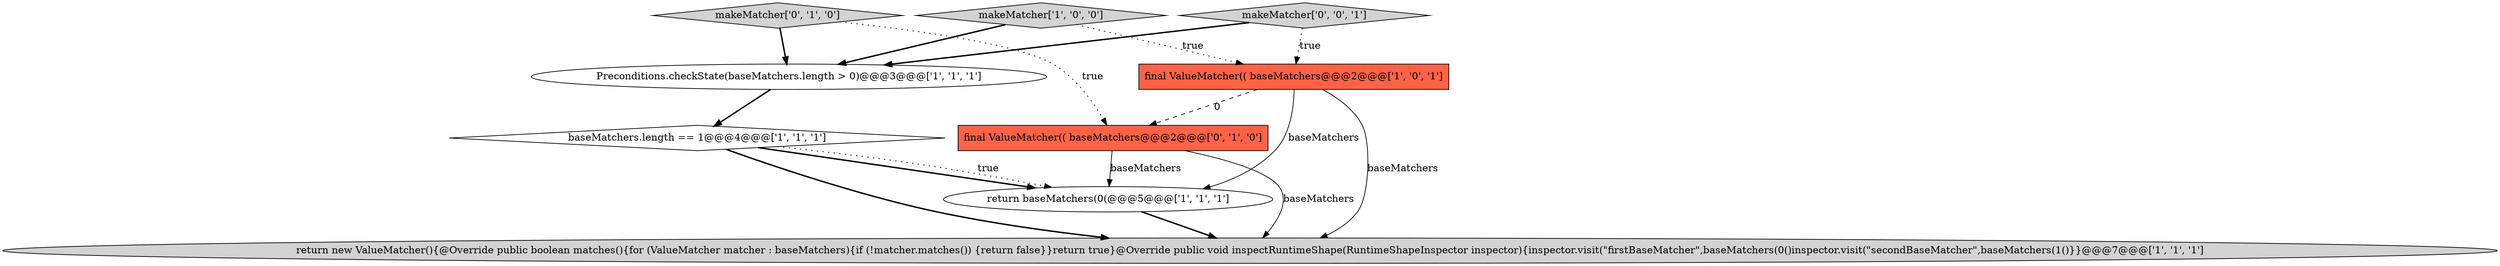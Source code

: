 digraph {
7 [style = filled, label = "makeMatcher['0', '1', '0']", fillcolor = lightgray, shape = diamond image = "AAA0AAABBB2BBB"];
4 [style = filled, label = "baseMatchers.length == 1@@@4@@@['1', '1', '1']", fillcolor = white, shape = diamond image = "AAA0AAABBB1BBB"];
3 [style = filled, label = "makeMatcher['1', '0', '0']", fillcolor = lightgray, shape = diamond image = "AAA0AAABBB1BBB"];
2 [style = filled, label = "return baseMatchers(0(@@@5@@@['1', '1', '1']", fillcolor = white, shape = ellipse image = "AAA0AAABBB1BBB"];
8 [style = filled, label = "makeMatcher['0', '0', '1']", fillcolor = lightgray, shape = diamond image = "AAA0AAABBB3BBB"];
5 [style = filled, label = "return new ValueMatcher(){@Override public boolean matches(){for (ValueMatcher matcher : baseMatchers){if (!matcher.matches()) {return false}}return true}@Override public void inspectRuntimeShape(RuntimeShapeInspector inspector){inspector.visit(\"firstBaseMatcher\",baseMatchers(0()inspector.visit(\"secondBaseMatcher\",baseMatchers(1()}}@@@7@@@['1', '1', '1']", fillcolor = lightgray, shape = ellipse image = "AAA0AAABBB1BBB"];
1 [style = filled, label = "Preconditions.checkState(baseMatchers.length > 0)@@@3@@@['1', '1', '1']", fillcolor = white, shape = ellipse image = "AAA0AAABBB1BBB"];
6 [style = filled, label = "final ValueMatcher(( baseMatchers@@@2@@@['0', '1', '0']", fillcolor = tomato, shape = box image = "AAA1AAABBB2BBB"];
0 [style = filled, label = "final ValueMatcher(( baseMatchers@@@2@@@['1', '0', '1']", fillcolor = tomato, shape = box image = "AAA0AAABBB1BBB"];
8->1 [style = bold, label=""];
7->6 [style = dotted, label="true"];
6->5 [style = solid, label="baseMatchers"];
1->4 [style = bold, label=""];
6->2 [style = solid, label="baseMatchers"];
8->0 [style = dotted, label="true"];
0->5 [style = solid, label="baseMatchers"];
4->2 [style = bold, label=""];
7->1 [style = bold, label=""];
0->6 [style = dashed, label="0"];
3->1 [style = bold, label=""];
0->2 [style = solid, label="baseMatchers"];
4->5 [style = bold, label=""];
4->2 [style = dotted, label="true"];
2->5 [style = bold, label=""];
3->0 [style = dotted, label="true"];
}
